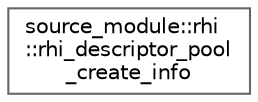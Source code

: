digraph "类继承关系图"
{
 // LATEX_PDF_SIZE
  bgcolor="transparent";
  edge [fontname=Helvetica,fontsize=10,labelfontname=Helvetica,labelfontsize=10];
  node [fontname=Helvetica,fontsize=10,shape=box,height=0.2,width=0.4];
  rankdir="LR";
  Node0 [id="Node000000",label="source_module::rhi\l::rhi_descriptor_pool\l_create_info",height=0.2,width=0.4,color="grey40", fillcolor="white", style="filled",URL="$structsource__module_1_1rhi_1_1rhi__descriptor__pool__create__info.html",tooltip=" "];
}
